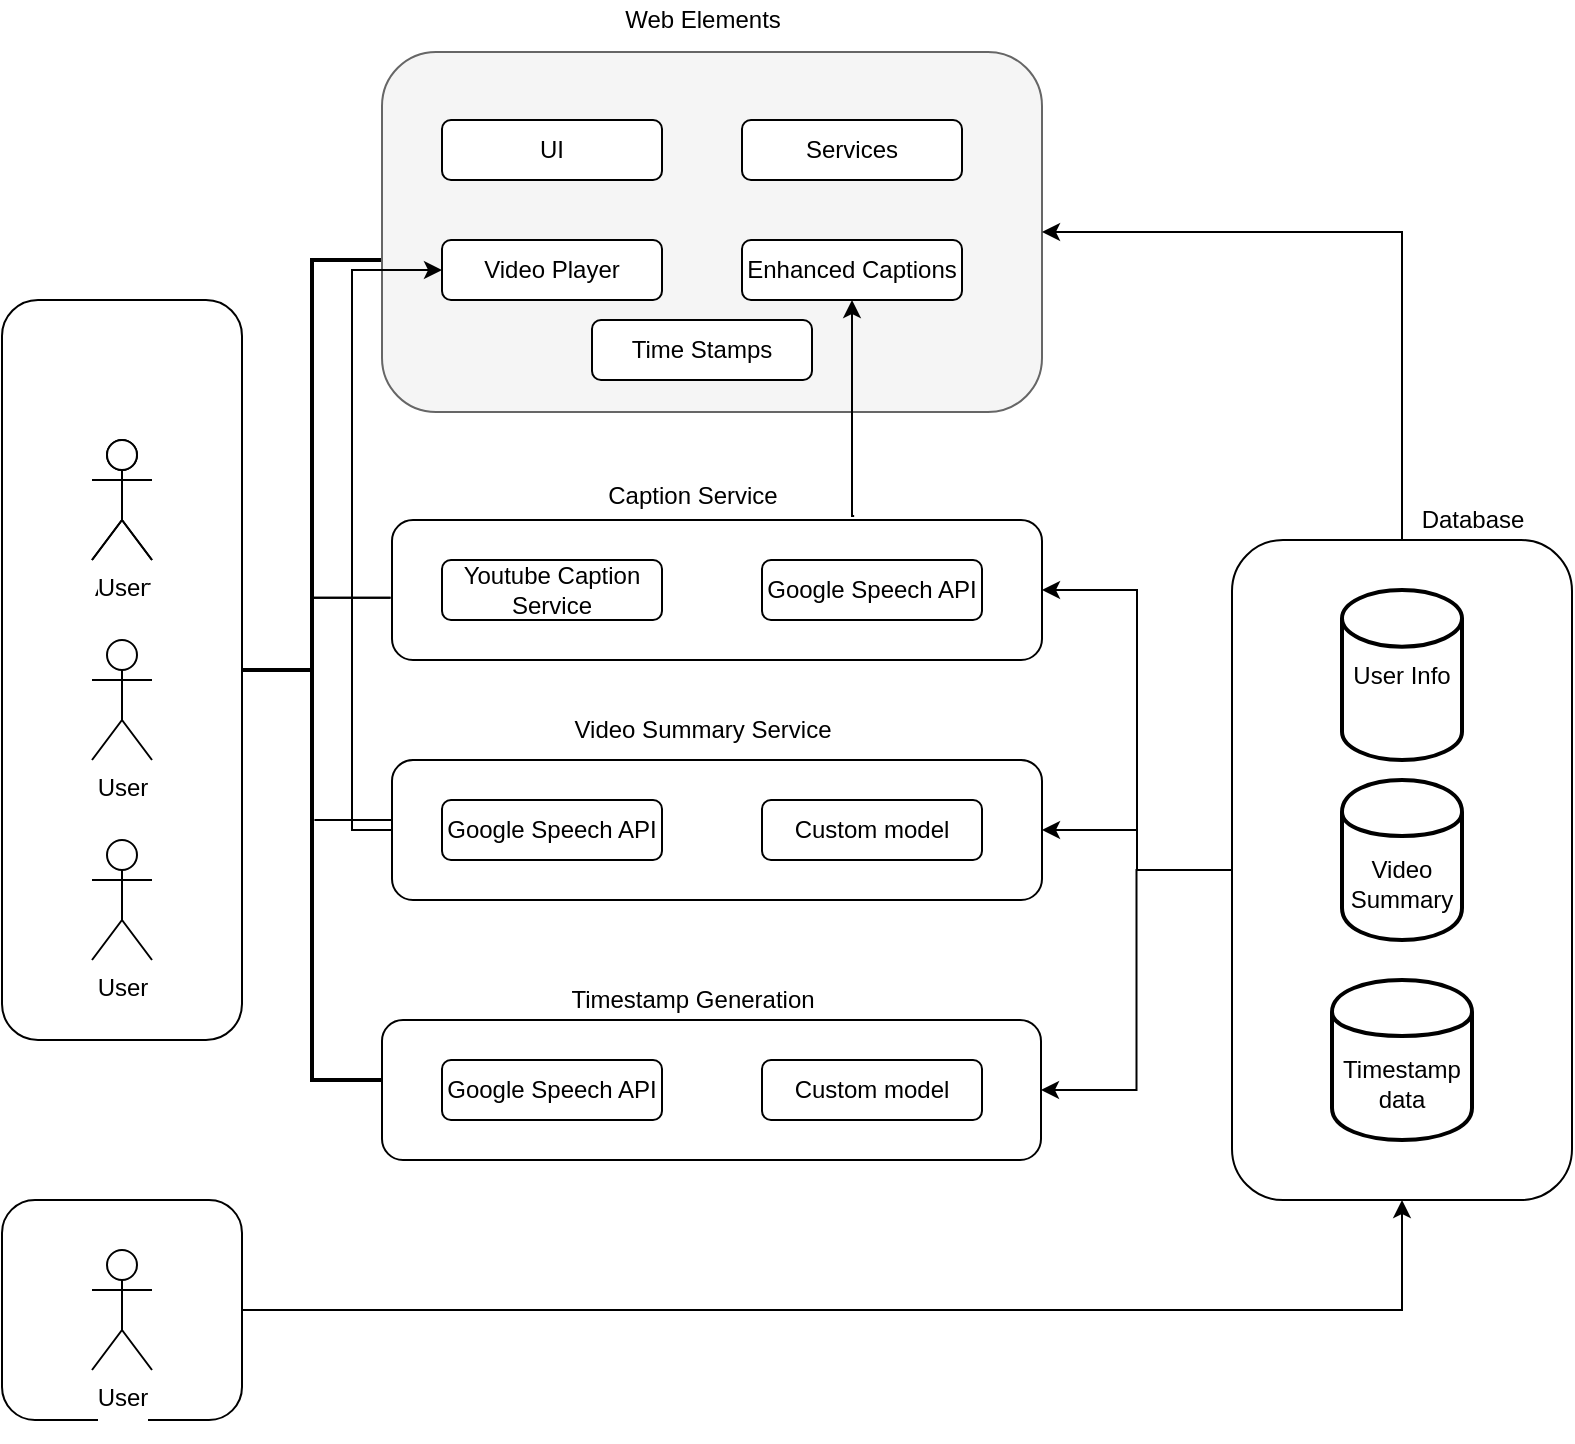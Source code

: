 <mxfile version="13.1.3" type="github">
  <diagram id="1ZNBeqoSUJ6Nm64SF9KS" name="Page-1">
    <mxGraphModel dx="868" dy="518" grid="1" gridSize="10" guides="1" tooltips="1" connect="1" arrows="1" fold="1" page="1" pageScale="1" pageWidth="850" pageHeight="1100" background="none" math="0" shadow="0">
      <root>
        <mxCell id="0" />
        <mxCell id="1" parent="0" />
        <mxCell id="cU5MBL2NNSBS9TQfajxg-63" style="edgeStyle=orthogonalEdgeStyle;rounded=0;orthogonalLoop=1;jettySize=auto;html=1;entryX=0.5;entryY=1;entryDx=0;entryDy=0;" edge="1" parent="1" source="cU5MBL2NNSBS9TQfajxg-61" target="cU5MBL2NNSBS9TQfajxg-46">
          <mxGeometry relative="1" as="geometry" />
        </mxCell>
        <mxCell id="cU5MBL2NNSBS9TQfajxg-61" value="" style="rounded=1;whiteSpace=wrap;html=1;strokeWidth=1;" vertex="1" parent="1">
          <mxGeometry x="30" y="670" width="120" height="110" as="geometry" />
        </mxCell>
        <mxCell id="cU5MBL2NNSBS9TQfajxg-49" style="edgeStyle=orthogonalEdgeStyle;rounded=0;orthogonalLoop=1;jettySize=auto;html=1;entryX=1;entryY=0.5;entryDx=0;entryDy=0;" edge="1" parent="1" source="cU5MBL2NNSBS9TQfajxg-46" target="cU5MBL2NNSBS9TQfajxg-21">
          <mxGeometry relative="1" as="geometry" />
        </mxCell>
        <mxCell id="cU5MBL2NNSBS9TQfajxg-50" style="edgeStyle=orthogonalEdgeStyle;rounded=0;orthogonalLoop=1;jettySize=auto;html=1;entryX=1;entryY=0.5;entryDx=0;entryDy=0;" edge="1" parent="1" source="cU5MBL2NNSBS9TQfajxg-46" target="cU5MBL2NNSBS9TQfajxg-30">
          <mxGeometry relative="1" as="geometry" />
        </mxCell>
        <mxCell id="cU5MBL2NNSBS9TQfajxg-51" style="edgeStyle=orthogonalEdgeStyle;rounded=0;orthogonalLoop=1;jettySize=auto;html=1;entryX=1;entryY=0.5;entryDx=0;entryDy=0;" edge="1" parent="1" source="cU5MBL2NNSBS9TQfajxg-46" target="cU5MBL2NNSBS9TQfajxg-41">
          <mxGeometry relative="1" as="geometry" />
        </mxCell>
        <mxCell id="cU5MBL2NNSBS9TQfajxg-46" value="" style="rounded=1;whiteSpace=wrap;html=1;" vertex="1" parent="1">
          <mxGeometry x="645" y="340" width="170" height="330" as="geometry" />
        </mxCell>
        <mxCell id="cU5MBL2NNSBS9TQfajxg-1" value="" style="rounded=1;whiteSpace=wrap;html=1;" vertex="1" parent="1">
          <mxGeometry x="30" y="220" width="120" height="370" as="geometry" />
        </mxCell>
        <mxCell id="cU5MBL2NNSBS9TQfajxg-3" value="Actor" style="shape=umlActor;verticalLabelPosition=bottom;labelBackgroundColor=#ffffff;verticalAlign=top;html=1;outlineConnect=0;" vertex="1" parent="1">
          <mxGeometry x="75" y="290" width="30" height="60" as="geometry" />
        </mxCell>
        <mxCell id="cU5MBL2NNSBS9TQfajxg-5" value="&lt;div&gt;User&lt;/div&gt;&lt;div&gt;&lt;br&gt;&lt;/div&gt;" style="shape=umlActor;verticalLabelPosition=bottom;labelBackgroundColor=#ffffff;verticalAlign=top;html=1;outlineConnect=0;" vertex="1" parent="1">
          <mxGeometry x="75" y="290" width="30" height="60" as="geometry" />
        </mxCell>
        <mxCell id="cU5MBL2NNSBS9TQfajxg-6" value="User" style="shape=umlActor;verticalLabelPosition=bottom;labelBackgroundColor=#ffffff;verticalAlign=top;html=1;outlineConnect=0;" vertex="1" parent="1">
          <mxGeometry x="75" y="390" width="30" height="60" as="geometry" />
        </mxCell>
        <mxCell id="cU5MBL2NNSBS9TQfajxg-7" value="User" style="shape=umlActor;verticalLabelPosition=bottom;labelBackgroundColor=#ffffff;verticalAlign=top;html=1;outlineConnect=0;" vertex="1" parent="1">
          <mxGeometry x="75" y="490" width="30" height="60" as="geometry" />
        </mxCell>
        <mxCell id="cU5MBL2NNSBS9TQfajxg-8" value="&lt;div&gt;User&lt;/div&gt;&lt;div&gt;&lt;br&gt;&lt;/div&gt;" style="shape=umlActor;verticalLabelPosition=bottom;labelBackgroundColor=#ffffff;verticalAlign=top;html=1;outlineConnect=0;" vertex="1" parent="1">
          <mxGeometry x="75" y="695" width="30" height="60" as="geometry" />
        </mxCell>
        <mxCell id="cU5MBL2NNSBS9TQfajxg-9" value="" style="strokeWidth=2;html=1;shape=mxgraph.flowchart.annotation_2;align=left;labelPosition=right;pointerEvents=1;" vertex="1" parent="1">
          <mxGeometry x="150" y="200" width="70" height="410" as="geometry" />
        </mxCell>
        <mxCell id="cU5MBL2NNSBS9TQfajxg-10" value="" style="rounded=1;whiteSpace=wrap;html=1;fillColor=#f5f5f5;strokeColor=#666666;fontColor=#333333;" vertex="1" parent="1">
          <mxGeometry x="220" y="96" width="330" height="180" as="geometry" />
        </mxCell>
        <mxCell id="cU5MBL2NNSBS9TQfajxg-17" value="&lt;div&gt;UI&lt;/div&gt;" style="rounded=1;whiteSpace=wrap;html=1;" vertex="1" parent="1">
          <mxGeometry x="250" y="130" width="110" height="30" as="geometry" />
        </mxCell>
        <mxCell id="cU5MBL2NNSBS9TQfajxg-18" value="&lt;div&gt;Services&lt;/div&gt;" style="rounded=1;whiteSpace=wrap;html=1;" vertex="1" parent="1">
          <mxGeometry x="400" y="130" width="110" height="30" as="geometry" />
        </mxCell>
        <mxCell id="cU5MBL2NNSBS9TQfajxg-19" value="Video Player" style="rounded=1;whiteSpace=wrap;html=1;" vertex="1" parent="1">
          <mxGeometry x="250" y="190" width="110" height="30" as="geometry" />
        </mxCell>
        <mxCell id="cU5MBL2NNSBS9TQfajxg-20" value="Enhanced Captions" style="rounded=1;whiteSpace=wrap;html=1;" vertex="1" parent="1">
          <mxGeometry x="400" y="190" width="110" height="30" as="geometry" />
        </mxCell>
        <mxCell id="cU5MBL2NNSBS9TQfajxg-21" value="" style="rounded=1;whiteSpace=wrap;html=1;" vertex="1" parent="1">
          <mxGeometry x="225" y="330" width="325" height="70" as="geometry" />
        </mxCell>
        <mxCell id="cU5MBL2NNSBS9TQfajxg-57" style="edgeStyle=orthogonalEdgeStyle;rounded=0;orthogonalLoop=1;jettySize=auto;html=1;entryX=0.5;entryY=1;entryDx=0;entryDy=0;exitX=0.711;exitY=-0.029;exitDx=0;exitDy=0;exitPerimeter=0;" edge="1" parent="1" source="cU5MBL2NNSBS9TQfajxg-21" target="cU5MBL2NNSBS9TQfajxg-20">
          <mxGeometry relative="1" as="geometry">
            <Array as="points">
              <mxPoint x="455" y="328" />
            </Array>
          </mxGeometry>
        </mxCell>
        <mxCell id="cU5MBL2NNSBS9TQfajxg-22" value="Caption Service" style="text;html=1;align=center;verticalAlign=middle;resizable=0;points=[];autosize=1;" vertex="1" parent="1">
          <mxGeometry x="325" y="308" width="100" height="20" as="geometry" />
        </mxCell>
        <mxCell id="cU5MBL2NNSBS9TQfajxg-24" value="Web Elements" style="text;html=1;align=center;verticalAlign=middle;resizable=0;points=[];autosize=1;" vertex="1" parent="1">
          <mxGeometry x="330" y="70" width="100" height="20" as="geometry" />
        </mxCell>
        <mxCell id="cU5MBL2NNSBS9TQfajxg-26" value="Youtube Caption Service" style="rounded=1;whiteSpace=wrap;html=1;" vertex="1" parent="1">
          <mxGeometry x="250" y="350" width="110" height="30" as="geometry" />
        </mxCell>
        <mxCell id="cU5MBL2NNSBS9TQfajxg-27" value="Google Speech API" style="rounded=1;whiteSpace=wrap;html=1;" vertex="1" parent="1">
          <mxGeometry x="410" y="350" width="110" height="30" as="geometry" />
        </mxCell>
        <mxCell id="cU5MBL2NNSBS9TQfajxg-58" style="edgeStyle=orthogonalEdgeStyle;rounded=0;orthogonalLoop=1;jettySize=auto;html=1;entryX=0;entryY=0.5;entryDx=0;entryDy=0;" edge="1" parent="1" source="cU5MBL2NNSBS9TQfajxg-30" target="cU5MBL2NNSBS9TQfajxg-19">
          <mxGeometry relative="1" as="geometry">
            <Array as="points">
              <mxPoint x="205" y="485" />
              <mxPoint x="205" y="205" />
            </Array>
          </mxGeometry>
        </mxCell>
        <mxCell id="cU5MBL2NNSBS9TQfajxg-30" value="" style="rounded=1;whiteSpace=wrap;html=1;" vertex="1" parent="1">
          <mxGeometry x="225" y="450" width="325" height="70" as="geometry" />
        </mxCell>
        <mxCell id="cU5MBL2NNSBS9TQfajxg-31" value="Video Summary Service" style="text;html=1;align=center;verticalAlign=middle;resizable=0;points=[];autosize=1;" vertex="1" parent="1">
          <mxGeometry x="305" y="425" width="150" height="20" as="geometry" />
        </mxCell>
        <mxCell id="cU5MBL2NNSBS9TQfajxg-32" value="Google Speech API" style="rounded=1;whiteSpace=wrap;html=1;" vertex="1" parent="1">
          <mxGeometry x="250" y="470" width="110" height="30" as="geometry" />
        </mxCell>
        <mxCell id="cU5MBL2NNSBS9TQfajxg-33" value="Custom model " style="rounded=1;whiteSpace=wrap;html=1;" vertex="1" parent="1">
          <mxGeometry x="410" y="470" width="110" height="30" as="geometry" />
        </mxCell>
        <mxCell id="cU5MBL2NNSBS9TQfajxg-35" value="" style="endArrow=none;html=1;exitX=0.507;exitY=0.412;exitDx=0;exitDy=0;exitPerimeter=0;entryX=1.061;entryY=0.412;entryDx=0;entryDy=0;entryPerimeter=0;" edge="1" parent="1" source="cU5MBL2NNSBS9TQfajxg-9" target="cU5MBL2NNSBS9TQfajxg-9">
          <mxGeometry width="50" height="50" relative="1" as="geometry">
            <mxPoint x="190" y="410" as="sourcePoint" />
            <mxPoint x="240" y="360" as="targetPoint" />
          </mxGeometry>
        </mxCell>
        <mxCell id="cU5MBL2NNSBS9TQfajxg-38" value="" style="endArrow=none;html=1;exitX=0.507;exitY=0.412;exitDx=0;exitDy=0;exitPerimeter=0;entryX=1.061;entryY=0.412;entryDx=0;entryDy=0;entryPerimeter=0;" edge="1" parent="1">
          <mxGeometry width="50" height="50" relative="1" as="geometry">
            <mxPoint x="185.49" y="368.92" as="sourcePoint" />
            <mxPoint x="224.27" y="368.92" as="targetPoint" />
          </mxGeometry>
        </mxCell>
        <mxCell id="cU5MBL2NNSBS9TQfajxg-40" value="" style="endArrow=none;html=1;exitX=0.507;exitY=0.412;exitDx=0;exitDy=0;exitPerimeter=0;entryX=1.061;entryY=0.412;entryDx=0;entryDy=0;entryPerimeter=0;" edge="1" parent="1">
          <mxGeometry width="50" height="50" relative="1" as="geometry">
            <mxPoint x="186.22" y="480.0" as="sourcePoint" />
            <mxPoint x="225" y="480.0" as="targetPoint" />
          </mxGeometry>
        </mxCell>
        <mxCell id="cU5MBL2NNSBS9TQfajxg-41" value="" style="rounded=1;whiteSpace=wrap;html=1;" vertex="1" parent="1">
          <mxGeometry x="220" y="580" width="329.5" height="70" as="geometry" />
        </mxCell>
        <mxCell id="cU5MBL2NNSBS9TQfajxg-42" value="Google Speech API" style="rounded=1;whiteSpace=wrap;html=1;" vertex="1" parent="1">
          <mxGeometry x="250" y="600" width="110" height="30" as="geometry" />
        </mxCell>
        <mxCell id="cU5MBL2NNSBS9TQfajxg-43" value="Timestamp Generation" style="text;html=1;align=center;verticalAlign=middle;resizable=0;points=[];autosize=1;" vertex="1" parent="1">
          <mxGeometry x="305" y="560" width="140" height="20" as="geometry" />
        </mxCell>
        <mxCell id="cU5MBL2NNSBS9TQfajxg-44" value="Custom model " style="rounded=1;whiteSpace=wrap;html=1;" vertex="1" parent="1">
          <mxGeometry x="410" y="600" width="110" height="30" as="geometry" />
        </mxCell>
        <mxCell id="cU5MBL2NNSBS9TQfajxg-45" value="User Info" style="strokeWidth=2;html=1;shape=mxgraph.flowchart.database;whiteSpace=wrap;" vertex="1" parent="1">
          <mxGeometry x="700" y="365" width="60" height="85" as="geometry" />
        </mxCell>
        <mxCell id="cU5MBL2NNSBS9TQfajxg-48" style="edgeStyle=orthogonalEdgeStyle;rounded=0;orthogonalLoop=1;jettySize=auto;html=1;entryX=1;entryY=0.5;entryDx=0;entryDy=0;exitX=0.5;exitY=0;exitDx=0;exitDy=0;" edge="1" parent="1" source="cU5MBL2NNSBS9TQfajxg-46" target="cU5MBL2NNSBS9TQfajxg-10">
          <mxGeometry relative="1" as="geometry">
            <Array as="points">
              <mxPoint x="730" y="186" />
            </Array>
          </mxGeometry>
        </mxCell>
        <mxCell id="cU5MBL2NNSBS9TQfajxg-47" value="Database" style="text;html=1;align=center;verticalAlign=middle;resizable=0;points=[];autosize=1;" vertex="1" parent="1">
          <mxGeometry x="730" y="320" width="70" height="20" as="geometry" />
        </mxCell>
        <mxCell id="cU5MBL2NNSBS9TQfajxg-53" value="Video Summary" style="shape=cylinder;whiteSpace=wrap;html=1;boundedLbl=1;backgroundOutline=1;fontStyle=0;strokeWidth=2;" vertex="1" parent="1">
          <mxGeometry x="700" y="460" width="60" height="80" as="geometry" />
        </mxCell>
        <mxCell id="cU5MBL2NNSBS9TQfajxg-56" value="Timestamp data" style="shape=cylinder;whiteSpace=wrap;html=1;boundedLbl=1;backgroundOutline=1;fontStyle=0;strokeWidth=2;" vertex="1" parent="1">
          <mxGeometry x="695" y="560" width="70" height="80" as="geometry" />
        </mxCell>
        <mxCell id="cU5MBL2NNSBS9TQfajxg-59" value="Time Stamps" style="rounded=1;whiteSpace=wrap;html=1;" vertex="1" parent="1">
          <mxGeometry x="325" y="230" width="110" height="30" as="geometry" />
        </mxCell>
        <mxCell id="cU5MBL2NNSBS9TQfajxg-60" style="edgeStyle=orthogonalEdgeStyle;rounded=0;orthogonalLoop=1;jettySize=auto;html=1;exitX=0.5;exitY=1;exitDx=0;exitDy=0;" edge="1" parent="1" source="cU5MBL2NNSBS9TQfajxg-1" target="cU5MBL2NNSBS9TQfajxg-1">
          <mxGeometry relative="1" as="geometry" />
        </mxCell>
      </root>
    </mxGraphModel>
  </diagram>
</mxfile>
